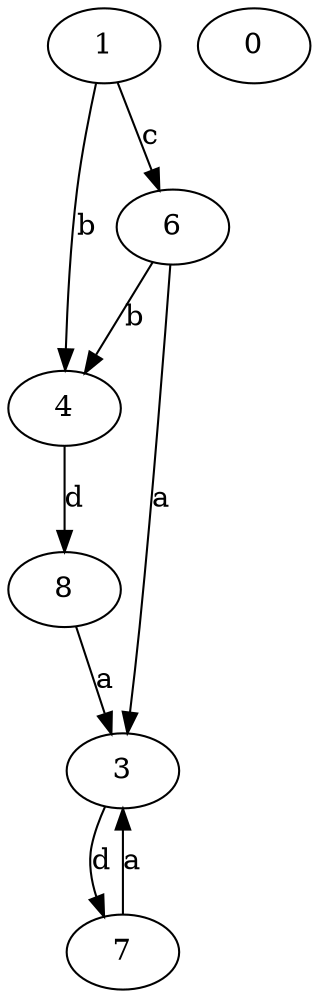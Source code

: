 strict digraph  {
1;
3;
4;
0;
6;
7;
8;
1 -> 4  [label=b];
1 -> 6  [label=c];
3 -> 7  [label=d];
4 -> 8  [label=d];
6 -> 3  [label=a];
6 -> 4  [label=b];
7 -> 3  [label=a];
8 -> 3  [label=a];
}

